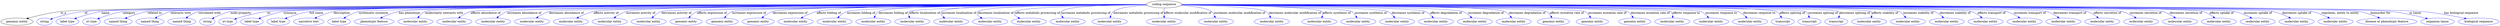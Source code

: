 digraph {
	graph [bb="0,0,9915.3,123"];
	node [label="\N"];
	"coding sequence"	 [height=0.5,
		label="coding sequence",
		pos="4650.7,105",
		width=1.9318];
	"genomic entity"	 [height=0.5,
		pos="63.694,18",
		width=1.7693];
	"coding sequence" -> "genomic entity"	 [label=is_a,
		lp="256.69,61.5",
		pos="e,102.81,32.221 4580.9,104.96 4035.5,104.55 469.43,100.69 245.69,69 199.66,62.481 148.84,47.556 112.62,35.527"];
	id	 [color=blue,
		height=0.5,
		label=string,
		pos="175.69,18",
		width=0.84854];
	"coding sequence" -> id	 [color=blue,
		label=id,
		lp="352.19,61.5",
		pos="e,199.53,29.55 4580.9,104.89 4042.3,103.98 565.46,97.06 346.69,69 287.14,61.361 272.4,55.729 215.69,36 213.45,35.219 211.16,34.36 \
208.86,33.455",
		style=solid];
	name	 [color=blue,
		height=0.5,
		label="label type",
		pos="269.69,18",
		width=1.2638];
	"coding sequence" -> name	 [color=blue,
		label=name,
		lp="435.19,61.5",
		pos="e,299.97,31.502 4580.9,104.71 4039.5,102.46 526.63,87.15 419.69,69 381.2,62.466 339.27,47.497 309.56,35.457",
		style=solid];
	category	 [color=blue,
		height=0.5,
		label="iri type",
		pos="369.69,18",
		width=1.011];
	"coding sequence" -> category	 [color=blue,
		label=category,
		lp="532.19,61.5",
		pos="e,395.82,30.766 4581.1,104.71 4046.9,102.49 613.18,87.455 508.69,69 472.13,62.54 432.56,47.13 405.03,34.928",
		style=solid];
	"related to"	 [color=blue,
		height=0.5,
		label="named thing",
		pos="479.69,18",
		width=1.5346];
	"coding sequence" -> "related to"	 [color=blue,
		label="related to",
		lp="637.69,61.5",
		pos="e,509.71,33.187 4580.8,104.72 4053,102.6 713.18,88.392 611.69,69 579.38,62.826 544.76,49.159 519.09,37.526",
		style=solid];
	"interacts with"	 [color=blue,
		height=0.5,
		label="named thing",
		pos="607.69,18",
		width=1.5346];
	"coding sequence" -> "interacts with"	 [color=blue,
		label="interacts with",
		lp="743.69,61.5",
		pos="e,631.64,34.403 4580.8,104.81 4060,103.34 804.53,93.193 706.69,69 683.15,63.177 658.9,50.811 640.3,39.715",
		style=solid];
	"correlated with"	 [color=blue,
		height=0.5,
		label="named thing",
		pos="735.69,18",
		width=1.5346];
	"coding sequence" -> "correlated with"	 [color=blue,
		label="correlated with",
		lp="858.69,61.5",
		pos="e,755.74,34.874 4581.1,104.87 4069.7,103.83 911.65,96.313 817.69,69 798.32,63.367 779.03,51.755 764.04,41.033",
		style=solid];
	"node property"	 [color=blue,
		height=0.5,
		label=string,
		pos="839.69,18",
		width=0.84854];
	"coding sequence" -> "node property"	 [color=blue,
		label="node property",
		lp="983.69,61.5",
		pos="e,860.59,31.478 4581,104.74 4079.6,102.84 1037.7,90.443 945.69,69 918.44,62.646 890,48.484 869.44,36.693",
		style=solid];
	iri	 [color=blue,
		height=0.5,
		label="iri type",
		pos="924.69,18",
		width=1.011];
	"coding sequence" -> iri	 [color=blue,
		label=iri,
		lp="1096.2,61.5",
		pos="e,952.68,29.667 4581.1,104.81 4098.7,103.43 1268.9,94.304 1089.7,69 1044.8,62.654 995.29,45.987 962.35,33.42",
		style=solid];
	synonym	 [color=blue,
		height=0.5,
		label="label type",
		pos="1024.7,18",
		width=1.2638];
	"coding sequence" -> synonym	 [color=blue,
		label=synonym,
		lp="1185.2,61.5",
		pos="e,1053.1,32.082 4580.9,104.97 4103.4,104.7 1333.8,101.73 1159.7,69 1125.6,62.592 1088.9,48.191 1062.4,36.321",
		style=solid];
	"full name"	 [color=blue,
		height=0.5,
		label="label type",
		pos="1133.7,18",
		width=1.2638];
	"coding sequence" -> "full name"	 [color=blue,
		label="full name",
		lp="1293.2,61.5",
		pos="e,1161.9,32.199 4581.1,104.96 4113,104.6 1435.2,101.13 1266.7,69 1233.2,62.606 1197.1,48.278 1171,36.432",
		style=solid];
	description	 [color=blue,
		height=0.5,
		label="narrative text",
		pos="1254.7,18",
		width=1.6068];
	"coding sequence" -> description	 [color=blue,
		label=description,
		lp="1399.2,61.5",
		pos="e,1282.2,34.152 4581,104.63 4113.4,102.08 1449.9,86.808 1368.7,69 1341.5,63.028 1312.8,50.182 1291,38.878",
		style=solid];
	"systematic synonym"	 [color=blue,
		height=0.5,
		label="label type",
		pos="1375.7,18",
		width=1.2638];
	"coding sequence" -> "systematic synonym"	 [color=blue,
		label="systematic synonym",
		lp="1527.7,61.5",
		pos="e,1398.1,33.885 4580.9,104.67 4121.9,102.41 1549.6,88.883 1471.7,69 1448.6,63.119 1425,50.668 1407,39.541",
		style=solid];
	"has phenotype"	 [color=blue,
		height=0.5,
		label="phenotypic feature",
		pos="1515.7,18",
		width=2.1304];
	"coding sequence" -> "has phenotype"	 [color=blue,
		label="has phenotype",
		lp="1674.2,61.5",
		pos="e,1545.4,34.646 4581.1,104.94 4143.4,104.46 1783.4,100.45 1634.7,69 1606.7,63.073 1577.1,50.408 1554.4,39.183",
		style=solid];
	"molecularly interacts with"	 [color=blue,
		height=0.5,
		label="molecular entity",
		pos="1679.7,18",
		width=1.9137];
	"coding sequence" -> "molecularly interacts with"	 [color=blue,
		label="molecularly interacts with",
		lp="1814.2,61.5",
		pos="e,1695.1,35.55 4581,104.77 4145.2,103.23 1811.6,93.866 1742.7,69 1727.7,63.578 1713.6,52.945 1702.6,42.784",
		style=solid];
	"affects abundance of"	 [color=blue,
		height=0.5,
		label="molecular entity",
		pos="1835.7,18",
		width=1.9137];
	"coding sequence" -> "affects abundance of"	 [color=blue,
		label="affects abundance of",
		lp="1982.2,61.5",
		pos="e,1858.3,35.115 4581.1,104.56 4162,101.83 1991.7,86.869 1925.7,69 1904.8,63.338 1883.6,51.684 1867,40.944",
		style=solid];
	"increases abundance of"	 [color=blue,
		height=0.5,
		label="molecular entity",
		pos="1991.7,18",
		width=1.9137];
	"coding sequence" -> "increases abundance of"	 [color=blue,
		label="increases abundance of",
		lp="2137.2,61.5",
		pos="e,2012.4,35.349 4580.9,104.54 4175.2,101.8 2135.6,87.135 2073.7,69 2054.6,63.401 2035.6,52.029 2020.7,41.442",
		style=solid];
	"decreases abundance of"	 [color=blue,
		height=0.5,
		label="molecular entity",
		pos="2147.7,18",
		width=1.9137];
	"coding sequence" -> "decreases abundance of"	 [color=blue,
		label="decreases abundance of",
		lp="2303.2,61.5",
		pos="e,2170.6,35.104 4581,104.92 4197.2,104.39 2354.6,100.19 2238.7,69 2217.6,63.322 2196.2,51.667 2179.4,40.931",
		style=solid];
	"affects activity of"	 [color=blue,
		height=0.5,
		label="molecular entity",
		pos="2303.7,18",
		width=1.9137];
	"coding sequence" -> "affects activity of"	 [color=blue,
		label="affects activity of",
		lp="2463.7,61.5",
		pos="e,2331.6,34.608 4581.1,104.68 4214.9,102.89 2523.7,93.34 2415.7,69 2389.4,63.066 2361.8,50.572 2340.5,39.436",
		style=solid];
	"increases activity of"	 [color=blue,
		height=0.5,
		label="molecular entity",
		pos="2459.7,18",
		width=1.9137];
	"coding sequence" -> "increases activity of"	 [color=blue,
		label="increases activity of",
		lp="2604.2,61.5",
		pos="e,2482.3,35.087 4580.9,104.77 4227.7,103.49 2649.7,96.275 2549.7,69 2528.8,63.297 2507.6,51.64 2491,40.91",
		style=solid];
	"decreases activity of"	 [color=blue,
		height=0.5,
		label="molecular entity",
		pos="2615.7,18",
		width=1.9137];
	"coding sequence" -> "decreases activity of"	 [color=blue,
		label="decreases activity of",
		lp="2747.7,61.5",
		pos="e,2634.7,35.306 4580.9,104.82 4242.4,103.82 2783.4,97.854 2691.7,69 2673.9,63.394 2656.4,52.177 2642.7,41.687",
		style=solid];
	"affects expression of"	 [color=blue,
		height=0.5,
		label="genomic entity",
		pos="2766.7,18",
		width=1.7693];
	"coding sequence" -> "affects expression of"	 [color=blue,
		label="affects expression of",
		lp="2890.2,61.5",
		pos="e,2783.3,35.524 4580.9,104.83 4257.6,103.88 2917.5,98.193 2833.7,69 2817.9,63.491 2802.8,52.699 2791,42.456",
		style=solid];
	"increases expression of"	 [color=blue,
		height=0.5,
		label="genomic entity",
		pos="2911.7,18",
		width=1.7693];
	"coding sequence" -> "increases expression of"	 [color=blue,
		label="increases expression of",
		lp="3039.2,61.5",
		pos="e,2927.4,35.502 4581,104.75 4273.8,103.47 3052.2,96.67 2975.7,69 2960.4,63.462 2946,52.667 2934.7,42.43",
		style=solid];
	"decreases expression of"	 [color=blue,
		height=0.5,
		label="genomic entity",
		pos="3056.7,18",
		width=1.7693];
	"coding sequence" -> "decreases expression of"	 [color=blue,
		label="decreases expression of",
		lp="3201.2,61.5",
		pos="e,3076.8,35.279 4580.9,104.38 4292.6,101.71 3206.5,90.246 3136.7,69 3118,63.303 3099.4,51.924 3084.9,41.358",
		style=solid];
	"affects folding of"	 [color=blue,
		height=0.5,
		label="molecular entity",
		pos="3207.7,18",
		width=1.9137];
	"coding sequence" -> "affects folding of"	 [color=blue,
		label="affects folding of",
		lp="3353.7,61.5",
		pos="e,3232.9,35.021 4581.2,104 4314.6,100.04 3368.8,84.94 3306.7,69 3283.7,63.093 3259.9,51.105 3241.5,40.235",
		style=solid];
	"increases folding of"	 [color=blue,
		height=0.5,
		label="molecular entity",
		pos="3363.7,18",
		width=1.9137];
	"coding sequence" -> "increases folding of"	 [color=blue,
		label="increases folding of",
		lp="3483.7,61.5",
		pos="e,3380.3,35.717 4581.1,104.14 4330.3,100.87 3484.1,88.461 3429.7,69 3414.2,63.45 3399.4,52.763 3387.8,42.6",
		style=solid];
	"decreases folding of"	 [color=blue,
		height=0.5,
		label="molecular entity",
		pos="3519.7,18",
		width=1.9137];
	"coding sequence" -> "decreases folding of"	 [color=blue,
		label="decreases folding of",
		lp="3613.7,61.5",
		pos="e,3528.2,36.03 4581.2,104.34 4347.7,101.92 3604.2,92.403 3558.7,69 3548.3,63.664 3539.9,54.177 3533.6,44.821",
		style=solid];
	"affects localization of"	 [color=blue,
		height=0.5,
		label="molecular entity",
		pos="3675.7,18",
		width=1.9137];
	"coding sequence" -> "affects localization of"	 [color=blue,
		label="affects localization of",
		lp="3738.7,61.5",
		pos="e,3671.7,36.094 4581,103.65 4361.2,99.231 3695.9,84.595 3679.7,69 3673.6,63.142 3671.5,54.581 3671.2,46.14",
		style=solid];
	"increases localization of"	 [color=blue,
		height=0.5,
		label="molecular entity",
		pos="3831.7,18",
		width=1.9137];
	"coding sequence" -> "increases localization of"	 [color=blue,
		label="increases localization of",
		lp="3871.7,61.5",
		pos="e,3812.9,35.638 4580.9,104.62 4383.2,103.22 3832.3,96.812 3805.7,69 3798.8,61.822 3801.3,52.467 3806.8,43.732",
		style=solid];
	"decreases localization of"	 [color=blue,
		height=0.5,
		label="molecular entity",
		pos="3987.7,18",
		width=1.9137];
	"coding sequence" -> "decreases localization of"	 [color=blue,
		label="decreases localization of",
		lp="4012.7,61.5",
		pos="e,3960.3,34.58 4581.1,104 4407.5,101.18 3967.4,91.794 3945.7,69 3937.4,60.254 3943,50.085 3952.5,41.139",
		style=solid];
	"affects metabolic processing of"	 [color=blue,
		height=0.5,
		label="molecular entity",
		pos="4143.7,18",
		width=1.9137];
	"coding sequence" -> "affects metabolic processing of"	 [color=blue,
		label="affects metabolic processing of",
		lp="4173.2,61.5",
		pos="e,4108.2,33.618 4581.3,103.07 4434.5,98.636 4104.3,86.746 4087.7,69 4077.9,58.596 4086.5,47.851 4099.6,38.923",
		style=solid];
	"increases metabolic processing of"	 [color=blue,
		height=0.5,
		label="molecular entity",
		pos="4299.7,18",
		width=1.9137];
	"coding sequence" -> "increases metabolic processing of"	 [color=blue,
		label="increases metabolic processing of",
		lp="4357.7,61.5",
		pos="e,4276.8,34.996 4581.4,103.48 4476.3,100.44 4286.5,91.83 4265.7,69 4258.4,60.968 4262.3,51.231 4269.7,42.427",
		style=solid];
	"decreases metabolic processing of"	 [color=blue,
		height=0.5,
		label="molecular entity",
		pos="4455.7,18",
		width=1.9137];
	"coding sequence" -> "decreases metabolic processing of"	 [color=blue,
		label="decreases metabolic processing of",
		lp="4553.2,61.5",
		pos="e,4452.1,36.164 4582.8,100.79 4534.7,96.276 4476,87.145 4459.7,69 4454.2,62.865 4452.1,54.475 4451.8,46.272",
		style=solid];
	"affects molecular modification of"	 [color=blue,
		height=0.5,
		label="molecular entity",
		pos="4650.7,18",
		width=1.9137];
	"coding sequence" -> "affects molecular modification of"	 [color=blue,
		label="affects molecular modification of",
		lp="4742.7,61.5",
		pos="e,4650.7,36.003 4650.7,86.974 4650.7,75.192 4650.7,59.561 4650.7,46.158",
		style=solid];
	"increases molecular modification of"	 [color=blue,
		height=0.5,
		label="molecular entity",
		pos="4857.7,18",
		width=1.9137];
	"coding sequence" -> "increases molecular modification of"	 [color=blue,
		label="increases molecular modification of",
		lp="4946.2,61.5",
		pos="e,4854.3,36.187 4716.4,98.726 4761.9,93.185 4817.5,83.672 4835.7,69 4842.9,63.176 4847.8,54.515 4851.1,45.977",
		style=solid];
	"decreases molecular modification of"	 [color=blue,
		height=0.5,
		label="molecular entity",
		pos="5077.7,18",
		width=1.9137];
	"coding sequence" -> "decreases molecular modification of"	 [color=blue,
		label="decreases molecular modification of",
		lp="5163.2,61.5",
		pos="e,5072.2,36.17 4718.4,100.51 4828.4,92.982 5035,77.79 5048.7,69 5057.3,63.435 5063.7,54.33 5068.2,45.341",
		style=solid];
	"affects synthesis of"	 [color=blue,
		height=0.5,
		label="molecular entity",
		pos="5241.7,18",
		width=1.9137];
	"coding sequence" -> "affects synthesis of"	 [color=blue,
		label="affects synthesis of",
		lp="5324.2,61.5",
		pos="e,5259.9,35.641 4720,103.47 4877.2,99.661 5248.2,88.628 5266.7,69 5273.4,61.899 5271.2,52.663 5265.9,44.005",
		style=solid];
	"increases synthesis of"	 [color=blue,
		height=0.5,
		label="molecular entity",
		pos="5397.7,18",
		width=1.9137];
	"coding sequence" -> "increases synthesis of"	 [color=blue,
		label="increases synthesis of",
		lp="5450.7,61.5",
		pos="e,5396.7,36.054 4720.1,103.68 4897.3,100.04 5354.7,88.764 5380.7,69 5388,63.485 5392.2,54.746 5394.6,46.049",
		style=solid];
	"decreases synthesis of"	 [color=blue,
		height=0.5,
		label="molecular entity",
		pos="5553.7,18",
		width=1.9137];
	"coding sequence" -> "decreases synthesis of"	 [color=blue,
		label="decreases synthesis of",
		lp="5592.2,61.5",
		pos="e,5544.8,36.003 4720.2,103.68 4919.1,99.708 5478.6,86.978 5513.7,69 5524.3,63.576 5532.9,53.943 5539.5,44.497",
		style=solid];
	"affects degradation of"	 [color=blue,
		height=0.5,
		label="molecular entity",
		pos="5709.7,18",
		width=1.9137];
	"coding sequence" -> "affects degradation of"	 [color=blue,
		label="affects degradation of",
		lp="5738.2,61.5",
		pos="e,5696.8,35.88 4720.3,103.87 4941.2,100.11 5613.7,87.226 5656.7,69 5669.6,63.533 5681.2,53.39 5690.2,43.58",
		style=solid];
	"increases degradation of"	 [color=blue,
		height=0.5,
		label="molecular entity",
		pos="5865.7,18",
		width=1.9137];
	"coding sequence" -> "increases degradation of"	 [color=blue,
		label="increases degradation of",
		lp="5894.2,61.5",
		pos="e,5849.7,35.7 4720.4,104.03 4961.9,100.52 5750.9,87.667 5801.7,69 5816.7,63.481 5830.9,52.943 5842.1,42.872",
		style=solid];
	"decreases degradation of"	 [color=blue,
		height=0.5,
		label="molecular entity",
		pos="6021.7,18",
		width=1.9137];
	"coding sequence" -> "decreases degradation of"	 [color=blue,
		label="decreases degradation of",
		lp="6056.2,61.5",
		pos="e,6007.8,35.692 4720.6,104.42 4984.2,102.04 5906.6,92.12 5964.7,69 5978.5,63.524 5991.1,53.135 6000.9,43.155",
		style=solid];
	"affects mutation rate of"	 [color=blue,
		height=0.5,
		label="genomic entity",
		pos="6172.7,18",
		width=1.7693];
	"coding sequence" -> "affects mutation rate of"	 [color=blue,
		label="affects mutation rate of",
		lp="6211.7,61.5",
		pos="e,6162.4,35.877 4720.4,104.85 5004.6,104.04 6063.3,98.998 6127.7,69 6139.2,63.638 6149,53.785 6156.5,44.159",
		style=solid];
	"increases mutation rate of"	 [color=blue,
		height=0.5,
		label="genomic entity",
		pos="6317.7,18",
		width=1.7693];
	"coding sequence" -> "increases mutation rate of"	 [color=blue,
		label="increases mutation rate of",
		lp="6368.7,61.5",
		pos="e,6309.5,36.065 4720.3,104.29 5027.1,101.06 6244.5,87.131 6279.7,69 6290,63.706 6298.2,54.226 6304.3,44.864",
		style=solid];
	"decreases mutation rate of"	 [color=blue,
		height=0.5,
		label="genomic entity",
		pos="6462.7,18",
		width=1.7693];
	"coding sequence" -> "decreases mutation rate of"	 [color=blue,
		label="decreases mutation rate of",
		lp="6527.7,61.5",
		pos="e,6461,36.211 4720.3,104.67 5046.2,102.97 6407.9,94.372 6443.7,69 6451.3,63.597 6455.9,54.767 6458.6,45.96",
		style=solid];
	"affects response to"	 [color=blue,
		height=0.5,
		label="molecular entity",
		pos="6613.7,18",
		width=1.9137];
	"coding sequence" -> "affects response to"	 [color=blue,
		label="affects response to",
		lp="6664.7,61.5",
		pos="e,6615.4,36.165 4720.5,104.91 5064.7,104.3 6566.9,99.863 6603.7,69 6610.3,63.436 6613.4,54.875 6614.6,46.347",
		style=solid];
	"increases response to"	 [color=blue,
		height=0.5,
		label="molecular entity",
		pos="6769.7,18",
		width=1.9137];
	"coding sequence" -> "increases response to"	 [color=blue,
		label="increases response to",
		lp="6798.2,61.5",
		pos="e,6757.8,35.952 4720.5,104.51 5076.2,101.92 6672.8,89.185 6719.7,69 6732.1,63.678 6742.9,53.694 6751.4,43.961",
		style=solid];
	"decreases response to"	 [color=blue,
		height=0.5,
		label="molecular entity",
		pos="6925.7,18",
		width=1.9137];
	"coding sequence" -> "decreases response to"	 [color=blue,
		label="decreases response to",
		lp="6945.7,61.5",
		pos="e,6909.4,35.54 4720.5,104.47 5090.6,101.56 6808,87.107 6859.7,69 6875.4,63.513 6890.2,52.724 6901.9,42.476",
		style=solid];
	"affects splicing of"	 [color=blue,
		height=0.5,
		label=transcript,
		pos="7056.7,18",
		width=1.2277];
	"coding sequence" -> "affects splicing of"	 [color=blue,
		label="affects splicing of",
		lp="7078.7,61.5",
		pos="e,7045.7,35.692 4720.5,104.68 5105.5,102.82 6955,92.684 7008.7,69 7020.9,63.632 7031.4,53.542 7039.5,43.744",
		style=solid];
	"increases splicing of"	 [color=blue,
		height=0.5,
		label=transcript,
		pos="7162.7,18",
		width=1.2277];
	"coding sequence" -> "increases splicing of"	 [color=blue,
		label="increases splicing of",
		lp="7203.7,61.5",
		pos="e,7156.9,35.993 4720.3,104.91 5117.1,104.31 7077.9,99.754 7131.7,69 7140.9,63.731 7147.7,54.514 7152.6,45.353",
		style=solid];
	"decreases splicing of"	 [color=blue,
		height=0.5,
		label=transcript,
		pos="7268.7,18",
		width=1.2277];
	"coding sequence" -> "decreases splicing of"	 [color=blue,
		label="decreases splicing of",
		lp="7328.7,61.5",
		pos="e,7272.3,36.211 4720.2,104.67 5132.6,102.64 7239.6,91.16 7263.7,69 7269.9,63.264 7272.2,54.734 7272.6,46.285",
		style=solid];
	"affects stability of"	 [color=blue,
		height=0.5,
		label="molecular entity",
		pos="7399.7,18",
		width=1.9137];
	"coding sequence" -> "affects stability of"	 [color=blue,
		label="affects stability of",
		lp="7449.2,61.5",
		pos="e,7401.4,36.181 4720.4,104.68 5144.8,102.66 7363.3,91.036 7389.7,69 7396.3,63.453 7399.4,54.897 7400.7,46.368",
		style=solid];
	"increases stability of"	 [color=blue,
		height=0.5,
		label="molecular entity",
		pos="7555.7,18",
		width=1.9137];
	"coding sequence" -> "increases stability of"	 [color=blue,
		label="increases stability of",
		lp="7580.7,61.5",
		pos="e,7543.1,35.744 4720.5,104.83 5151.6,103.67 7436.3,96.236 7502.7,69 7515.7,63.645 7527.4,53.415 7536.4,43.514",
		style=solid];
	"decreases stability of"	 [color=blue,
		height=0.5,
		label="molecular entity",
		pos="7711.7,18",
		width=1.9137];
	"coding sequence" -> "decreases stability of"	 [color=blue,
		label="decreases stability of",
		lp="7726.2,61.5",
		pos="e,7693.9,35.584 4720.6,104.74 5163.9,103.01 7569.1,92.536 7640.7,69 7657.4,63.52 7673.5,52.581 7686.1,42.235",
		style=solid];
	"affects transport of"	 [color=blue,
		height=0.5,
		label="molecular entity",
		pos="7867.7,18",
		width=1.9137];
	"coding sequence" -> "affects transport of"	 [color=blue,
		label="affects transport of",
		lp="7872.2,61.5",
		pos="e,7847.6,35.361 4720.3,104.73 5175.4,102.89 7711.7,91.643 7787.7,69 7806.4,63.418 7825,52.048 7839.5,41.457",
		style=solid];
	"increases transport of"	 [color=blue,
		height=0.5,
		label="molecular entity",
		pos="8023.7,18",
		width=1.9137];
	"coding sequence" -> "increases transport of"	 [color=blue,
		label="increases transport of",
		lp="8025.2,61.5",
		pos="e,7999.8,34.888 4720.3,104.69 5187.3,102.56 7847.2,89.515 7927.7,69 7950.1,63.282 7973.1,51.34 7990.9,40.449",
		style=solid];
	"decreases transport of"	 [color=blue,
		height=0.5,
		label="molecular entity",
		pos="8179.7,18",
		width=1.9137];
	"coding sequence" -> "decreases transport of"	 [color=blue,
		label="decreases transport of",
		lp="8185.2,61.5",
		pos="e,8156.5,35.139 4720.6,104.74 5201.5,102.91 8003.3,91.295 8087.7,69 8109.2,63.319 8131.1,51.503 8148.1,40.674",
		style=solid];
	"affects secretion of"	 [color=blue,
		height=0.5,
		label="molecular entity",
		pos="8335.7,18",
		width=1.9137];
	"coding sequence" -> "affects secretion of"	 [color=blue,
		label="affects secretion of",
		lp="8336.7,61.5",
		pos="e,8313.9,35.133 4720.3,104.8 5213.3,103.32 8160.4,93.437 8248.7,69 8269.1,63.363 8289.5,51.711 8305.5,40.965",
		style=solid];
	"increases secretion of"	 [color=blue,
		height=0.5,
		label="molecular entity",
		pos="8491.7,18",
		width=1.9137];
	"coding sequence" -> "increases secretion of"	 [color=blue,
		label="increases secretion of",
		lp="8491.7,61.5",
		pos="e,8466.9,34.902 4720.2,104.78 5224.2,103.1 8300.1,91.928 8392.7,69 8415.9,63.251 8439.8,51.143 8458.3,40.167",
		style=solid];
	"decreases secretion of"	 [color=blue,
		height=0.5,
		label="molecular entity",
		pos="8647.7,18",
		width=1.9137];
	"coding sequence" -> "decreases secretion of"	 [color=blue,
		label="decreases secretion of",
		lp="8652.7,61.5",
		pos="e,8624.2,35.149 4720.3,104.83 5237.2,103.5 8458.2,94.198 8554.7,69 8576.4,63.335 8598.5,51.519 8615.7,40.687",
		style=solid];
	"affects uptake of"	 [color=blue,
		height=0.5,
		label="molecular entity",
		pos="8803.7,18",
		width=1.9137];
	"coding sequence" -> "affects uptake of"	 [color=blue,
		label="affects uptake of",
		lp="8798.2,61.5",
		pos="e,8781.9,35.141 4720.3,104.88 5249.1,103.92 8616.4,96.712 8716.7,69 8737.1,63.375 8757.6,51.723 8773.5,40.975",
		style=solid];
	"increases uptake of"	 [color=blue,
		height=0.5,
		label="molecular entity",
		pos="8959.7,18",
		width=1.9137];
	"coding sequence" -> "increases uptake of"	 [color=blue,
		label="increases uptake of",
		lp="8945.2,61.5",
		pos="e,8931.8,34.672 4720.3,104.8 5258.9,103.24 8742.7,92.257 8847.7,69 8874,63.165 8901.7,50.673 8922.9,39.513",
		style=solid];
	"decreases uptake of"	 [color=blue,
		height=0.5,
		label="molecular entity",
		pos="9115.7,18",
		width=1.9137];
	"coding sequence" -> "decreases uptake of"	 [color=blue,
		label="decreases uptake of",
		lp="9101.2,61.5",
		pos="e,9087.3,34.676 4720.2,104.82 5269.8,103.35 8892.6,92.77 9001.7,69 9028.6,63.145 9056.8,50.567 9078.5,39.368",
		style=solid];
	"regulates, entity to entity"	 [color=blue,
		height=0.5,
		label="molecular entity",
		pos="9271.7,18",
		width=1.9137];
	"coding sequence" -> "regulates, entity to entity"	 [color=blue,
		label="regulates, entity to entity",
		lp="9272.7,61.5",
		pos="e,9243.6,34.678 4720.5,104.84 5282.2,103.53 9045.5,93.831 9158.7,69 9185.2,63.174 9213.1,50.682 9234.5,39.52",
		style=solid];
	"biomarker for"	 [color=blue,
		height=0.5,
		label="disease or phenotypic feature",
		pos="9472.7,18",
		width=3.1775];
	"coding sequence" -> "biomarker for"	 [color=blue,
		label="biomarker for",
		lp="9433.7,61.5",
		pos="e,9439.2,35.322 4720.6,104.82 5295.7,103.32 9226.1,92.227 9344.7,69 9374.2,63.216 9405.6,50.801 9430,39.669",
		style=solid];
	"in taxon"	 [color=blue,
		height=0.5,
		label="organism taxon",
		pos="9670.7,18",
		width=1.8234];
	"coding sequence" -> "in taxon"	 [color=blue,
		label="in taxon",
		lp="9574.2,61.5",
		pos="e,9629.1,32.106 4720.6,104.97 5295.5,104.7 9229.4,101.61 9475.7,69 9525.2,62.444 9580.1,47.342 9619,35.264",
		style=solid];
	"has biological sequence"	 [color=blue,
		height=0.5,
		label="biological sequence",
		pos="9834.7,18",
		width=2.2387];
	"coding sequence" -> "has biological sequence"	 [color=blue,
		label="has biological sequence",
		lp="9756.7,61.5",
		pos="e,9784.5,32.099 4720.5,104.91 5303.6,104.07 9347.1,97.245 9600.7,69 9660.7,62.318 9727.9,46.813 9774.8,34.642",
		style=solid];
}

